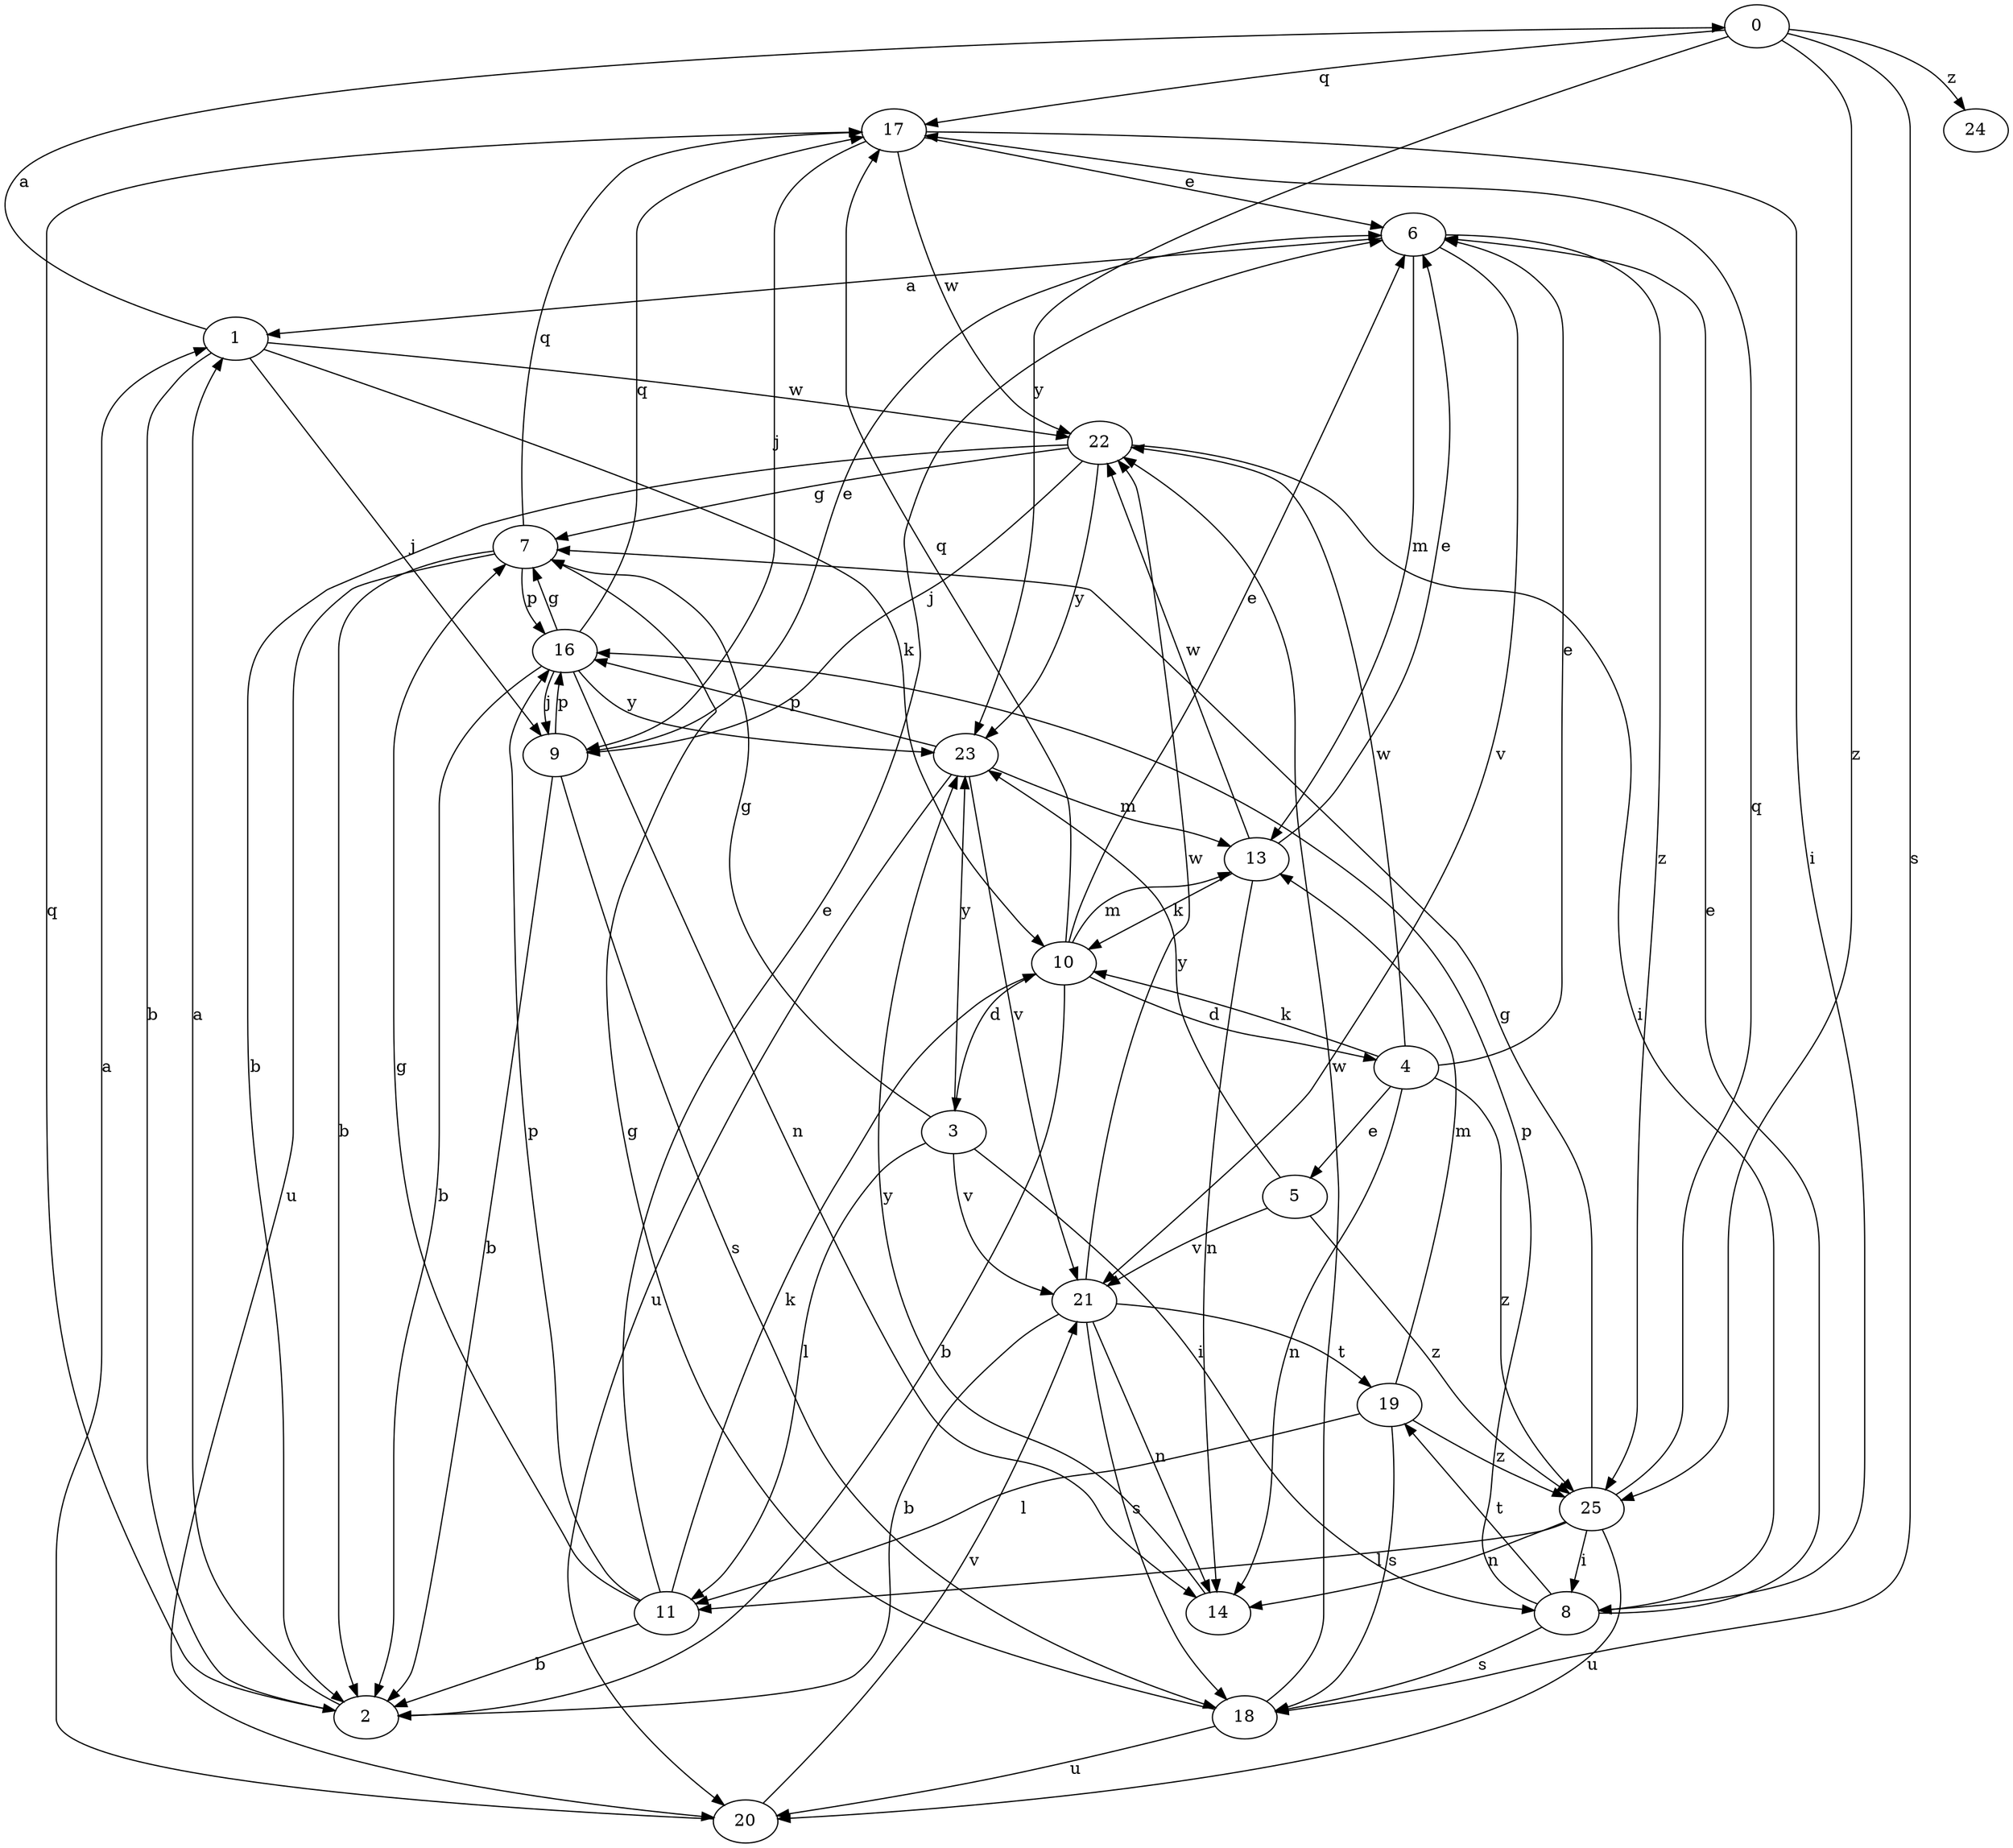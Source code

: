 strict digraph  {
0;
1;
2;
3;
4;
5;
6;
7;
8;
9;
10;
11;
13;
14;
16;
17;
18;
19;
20;
21;
22;
23;
24;
25;
0 -> 17  [label=q];
0 -> 18  [label=s];
0 -> 23  [label=y];
0 -> 24  [label=z];
0 -> 25  [label=z];
1 -> 0  [label=a];
1 -> 2  [label=b];
1 -> 9  [label=j];
1 -> 10  [label=k];
1 -> 22  [label=w];
2 -> 1  [label=a];
2 -> 17  [label=q];
3 -> 7  [label=g];
3 -> 8  [label=i];
3 -> 11  [label=l];
3 -> 21  [label=v];
3 -> 23  [label=y];
4 -> 5  [label=e];
4 -> 6  [label=e];
4 -> 10  [label=k];
4 -> 14  [label=n];
4 -> 22  [label=w];
4 -> 25  [label=z];
5 -> 21  [label=v];
5 -> 23  [label=y];
5 -> 25  [label=z];
6 -> 1  [label=a];
6 -> 13  [label=m];
6 -> 21  [label=v];
6 -> 25  [label=z];
7 -> 2  [label=b];
7 -> 16  [label=p];
7 -> 17  [label=q];
7 -> 20  [label=u];
8 -> 6  [label=e];
8 -> 16  [label=p];
8 -> 18  [label=s];
8 -> 19  [label=t];
9 -> 2  [label=b];
9 -> 6  [label=e];
9 -> 16  [label=p];
9 -> 18  [label=s];
10 -> 2  [label=b];
10 -> 3  [label=d];
10 -> 4  [label=d];
10 -> 6  [label=e];
10 -> 13  [label=m];
10 -> 17  [label=q];
11 -> 2  [label=b];
11 -> 6  [label=e];
11 -> 7  [label=g];
11 -> 10  [label=k];
11 -> 16  [label=p];
13 -> 6  [label=e];
13 -> 10  [label=k];
13 -> 14  [label=n];
13 -> 22  [label=w];
14 -> 23  [label=y];
16 -> 2  [label=b];
16 -> 7  [label=g];
16 -> 9  [label=j];
16 -> 14  [label=n];
16 -> 17  [label=q];
16 -> 23  [label=y];
17 -> 6  [label=e];
17 -> 8  [label=i];
17 -> 9  [label=j];
17 -> 22  [label=w];
18 -> 7  [label=g];
18 -> 20  [label=u];
18 -> 22  [label=w];
19 -> 11  [label=l];
19 -> 13  [label=m];
19 -> 18  [label=s];
19 -> 25  [label=z];
20 -> 1  [label=a];
20 -> 21  [label=v];
21 -> 2  [label=b];
21 -> 14  [label=n];
21 -> 18  [label=s];
21 -> 19  [label=t];
21 -> 22  [label=w];
22 -> 2  [label=b];
22 -> 7  [label=g];
22 -> 8  [label=i];
22 -> 9  [label=j];
22 -> 23  [label=y];
23 -> 13  [label=m];
23 -> 16  [label=p];
23 -> 20  [label=u];
23 -> 21  [label=v];
25 -> 7  [label=g];
25 -> 8  [label=i];
25 -> 11  [label=l];
25 -> 14  [label=n];
25 -> 17  [label=q];
25 -> 20  [label=u];
}
